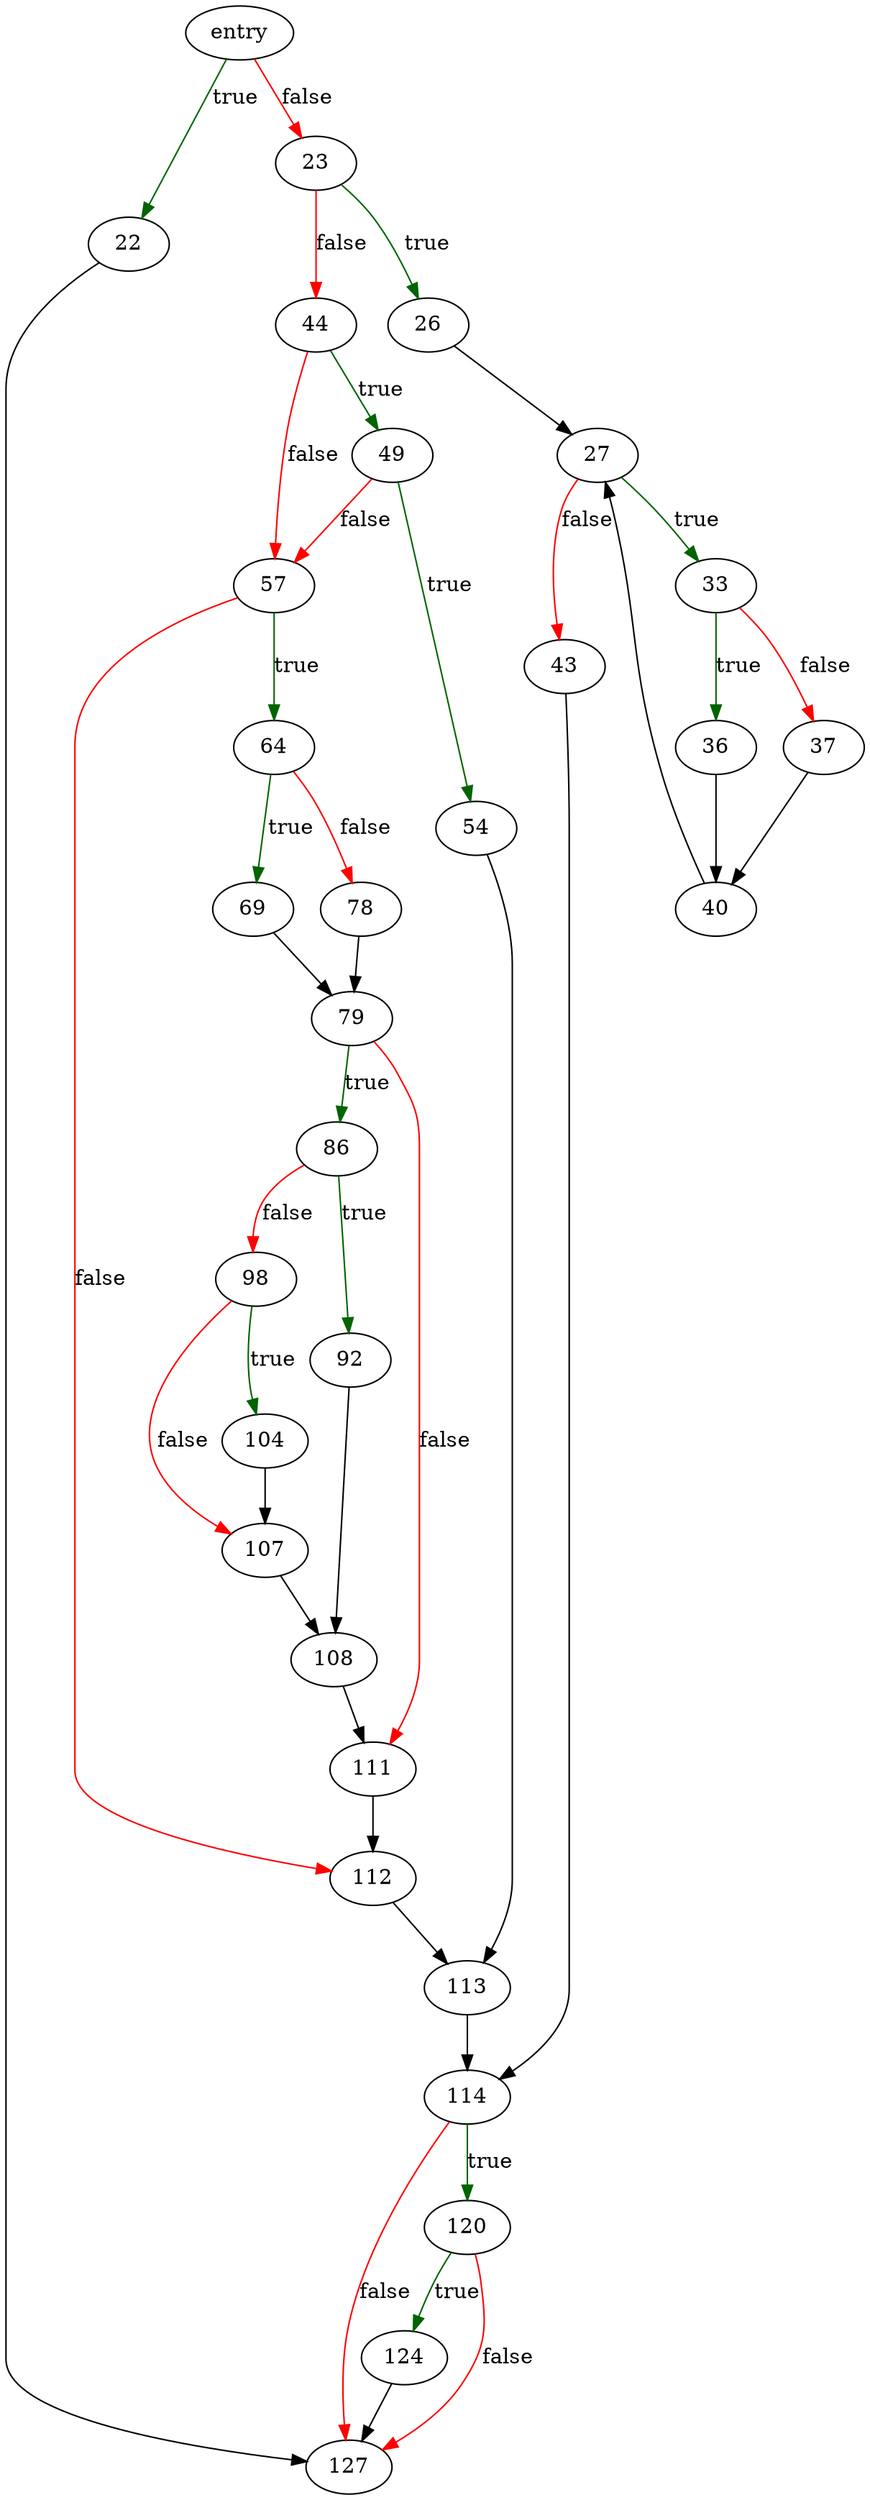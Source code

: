 digraph "sqlite3Analyze" {
	// Node definitions.
	3 [label=entry];
	22;
	23;
	26;
	27;
	33;
	36;
	37;
	40;
	43;
	44;
	49;
	54;
	57;
	64;
	69;
	78;
	79;
	86;
	92;
	98;
	104;
	107;
	108;
	111;
	112;
	113;
	114;
	120;
	124;
	127;

	// Edge definitions.
	3 -> 22 [
		color=darkgreen
		label=true
	];
	3 -> 23 [
		color=red
		label=false
	];
	22 -> 127;
	23 -> 26 [
		color=darkgreen
		label=true
	];
	23 -> 44 [
		color=red
		label=false
	];
	26 -> 27;
	27 -> 33 [
		color=darkgreen
		label=true
	];
	27 -> 43 [
		color=red
		label=false
	];
	33 -> 36 [
		color=darkgreen
		label=true
	];
	33 -> 37 [
		color=red
		label=false
	];
	36 -> 40;
	37 -> 40;
	40 -> 27;
	43 -> 114;
	44 -> 49 [
		color=darkgreen
		label=true
	];
	44 -> 57 [
		color=red
		label=false
	];
	49 -> 54 [
		color=darkgreen
		label=true
	];
	49 -> 57 [
		color=red
		label=false
	];
	54 -> 113;
	57 -> 64 [
		color=darkgreen
		label=true
	];
	57 -> 112 [
		color=red
		label=false
	];
	64 -> 69 [
		color=darkgreen
		label=true
	];
	64 -> 78 [
		color=red
		label=false
	];
	69 -> 79;
	78 -> 79;
	79 -> 86 [
		color=darkgreen
		label=true
	];
	79 -> 111 [
		color=red
		label=false
	];
	86 -> 92 [
		color=darkgreen
		label=true
	];
	86 -> 98 [
		color=red
		label=false
	];
	92 -> 108;
	98 -> 104 [
		color=darkgreen
		label=true
	];
	98 -> 107 [
		color=red
		label=false
	];
	104 -> 107;
	107 -> 108;
	108 -> 111;
	111 -> 112;
	112 -> 113;
	113 -> 114;
	114 -> 120 [
		color=darkgreen
		label=true
	];
	114 -> 127 [
		color=red
		label=false
	];
	120 -> 124 [
		color=darkgreen
		label=true
	];
	120 -> 127 [
		color=red
		label=false
	];
	124 -> 127;
}